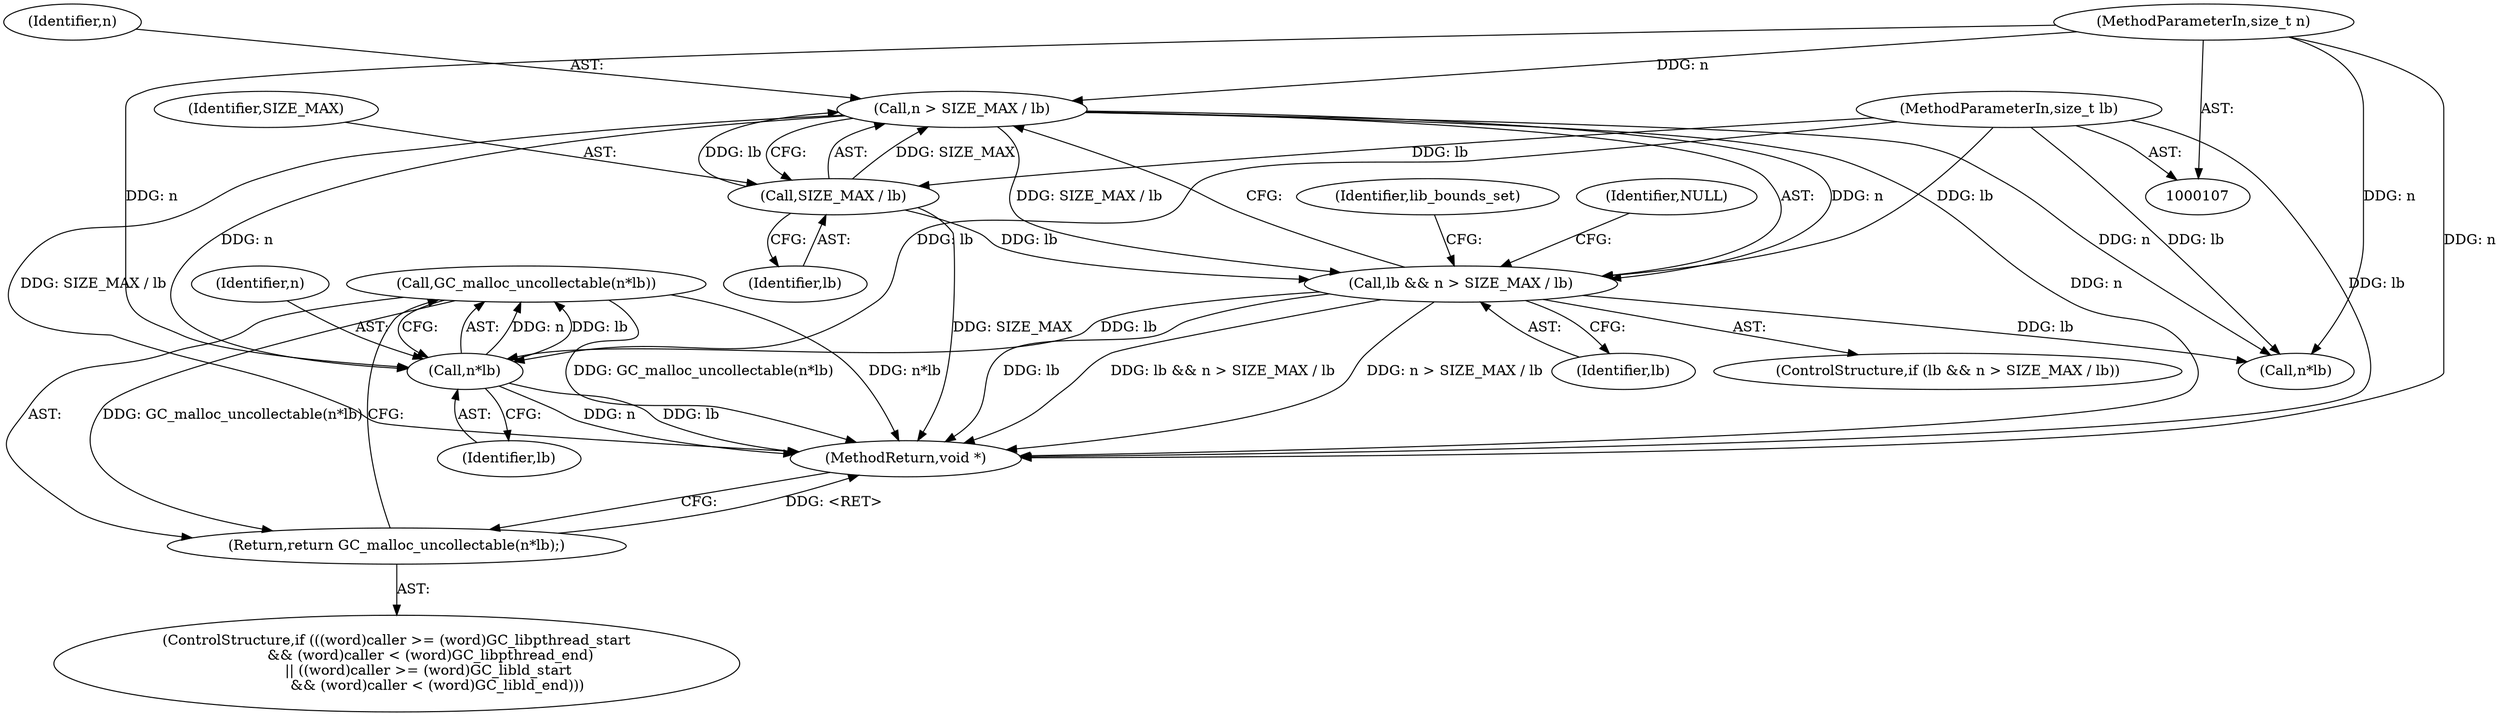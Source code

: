 digraph "0_bdwgc_e10c1eb9908c2774c16b3148b30d2f3823d66a9a@API" {
"1000176" [label="(Call,GC_malloc_uncollectable(n*lb))"];
"1000177" [label="(Call,n*lb)"];
"1000114" [label="(Call,n > SIZE_MAX / lb)"];
"1000108" [label="(MethodParameterIn,size_t n)"];
"1000116" [label="(Call,SIZE_MAX / lb)"];
"1000109" [label="(MethodParameterIn,size_t lb)"];
"1000112" [label="(Call,lb && n > SIZE_MAX / lb)"];
"1000175" [label="(Return,return GC_malloc_uncollectable(n*lb);)"];
"1000112" [label="(Call,lb && n > SIZE_MAX / lb)"];
"1000116" [label="(Call,SIZE_MAX / lb)"];
"1000187" [label="(MethodReturn,void *)"];
"1000114" [label="(Call,n > SIZE_MAX / lb)"];
"1000178" [label="(Identifier,n)"];
"1000124" [label="(Identifier,lib_bounds_set)"];
"1000184" [label="(Call,n*lb)"];
"1000109" [label="(MethodParameterIn,size_t lb)"];
"1000113" [label="(Identifier,lb)"];
"1000115" [label="(Identifier,n)"];
"1000117" [label="(Identifier,SIZE_MAX)"];
"1000176" [label="(Call,GC_malloc_uncollectable(n*lb))"];
"1000111" [label="(ControlStructure,if (lb && n > SIZE_MAX / lb))"];
"1000118" [label="(Identifier,lb)"];
"1000108" [label="(MethodParameterIn,size_t n)"];
"1000120" [label="(Identifier,NULL)"];
"1000143" [label="(ControlStructure,if (((word)caller >= (word)GC_libpthread_start\n               && (word)caller < (word)GC_libpthread_end)\n              || ((word)caller >= (word)GC_libld_start\n                  && (word)caller < (word)GC_libld_end)))"];
"1000179" [label="(Identifier,lb)"];
"1000177" [label="(Call,n*lb)"];
"1000175" [label="(Return,return GC_malloc_uncollectable(n*lb);)"];
"1000176" -> "1000175"  [label="AST: "];
"1000176" -> "1000177"  [label="CFG: "];
"1000177" -> "1000176"  [label="AST: "];
"1000175" -> "1000176"  [label="CFG: "];
"1000176" -> "1000187"  [label="DDG: GC_malloc_uncollectable(n*lb)"];
"1000176" -> "1000187"  [label="DDG: n*lb"];
"1000176" -> "1000175"  [label="DDG: GC_malloc_uncollectable(n*lb)"];
"1000177" -> "1000176"  [label="DDG: n"];
"1000177" -> "1000176"  [label="DDG: lb"];
"1000177" -> "1000179"  [label="CFG: "];
"1000178" -> "1000177"  [label="AST: "];
"1000179" -> "1000177"  [label="AST: "];
"1000177" -> "1000187"  [label="DDG: lb"];
"1000177" -> "1000187"  [label="DDG: n"];
"1000114" -> "1000177"  [label="DDG: n"];
"1000108" -> "1000177"  [label="DDG: n"];
"1000112" -> "1000177"  [label="DDG: lb"];
"1000109" -> "1000177"  [label="DDG: lb"];
"1000114" -> "1000112"  [label="AST: "];
"1000114" -> "1000116"  [label="CFG: "];
"1000115" -> "1000114"  [label="AST: "];
"1000116" -> "1000114"  [label="AST: "];
"1000112" -> "1000114"  [label="CFG: "];
"1000114" -> "1000187"  [label="DDG: n"];
"1000114" -> "1000187"  [label="DDG: SIZE_MAX / lb"];
"1000114" -> "1000112"  [label="DDG: n"];
"1000114" -> "1000112"  [label="DDG: SIZE_MAX / lb"];
"1000108" -> "1000114"  [label="DDG: n"];
"1000116" -> "1000114"  [label="DDG: SIZE_MAX"];
"1000116" -> "1000114"  [label="DDG: lb"];
"1000114" -> "1000184"  [label="DDG: n"];
"1000108" -> "1000107"  [label="AST: "];
"1000108" -> "1000187"  [label="DDG: n"];
"1000108" -> "1000184"  [label="DDG: n"];
"1000116" -> "1000118"  [label="CFG: "];
"1000117" -> "1000116"  [label="AST: "];
"1000118" -> "1000116"  [label="AST: "];
"1000116" -> "1000187"  [label="DDG: SIZE_MAX"];
"1000116" -> "1000112"  [label="DDG: lb"];
"1000109" -> "1000116"  [label="DDG: lb"];
"1000109" -> "1000107"  [label="AST: "];
"1000109" -> "1000187"  [label="DDG: lb"];
"1000109" -> "1000112"  [label="DDG: lb"];
"1000109" -> "1000184"  [label="DDG: lb"];
"1000112" -> "1000111"  [label="AST: "];
"1000112" -> "1000113"  [label="CFG: "];
"1000113" -> "1000112"  [label="AST: "];
"1000120" -> "1000112"  [label="CFG: "];
"1000124" -> "1000112"  [label="CFG: "];
"1000112" -> "1000187"  [label="DDG: lb && n > SIZE_MAX / lb"];
"1000112" -> "1000187"  [label="DDG: n > SIZE_MAX / lb"];
"1000112" -> "1000187"  [label="DDG: lb"];
"1000112" -> "1000184"  [label="DDG: lb"];
"1000175" -> "1000143"  [label="AST: "];
"1000187" -> "1000175"  [label="CFG: "];
"1000175" -> "1000187"  [label="DDG: <RET>"];
}
